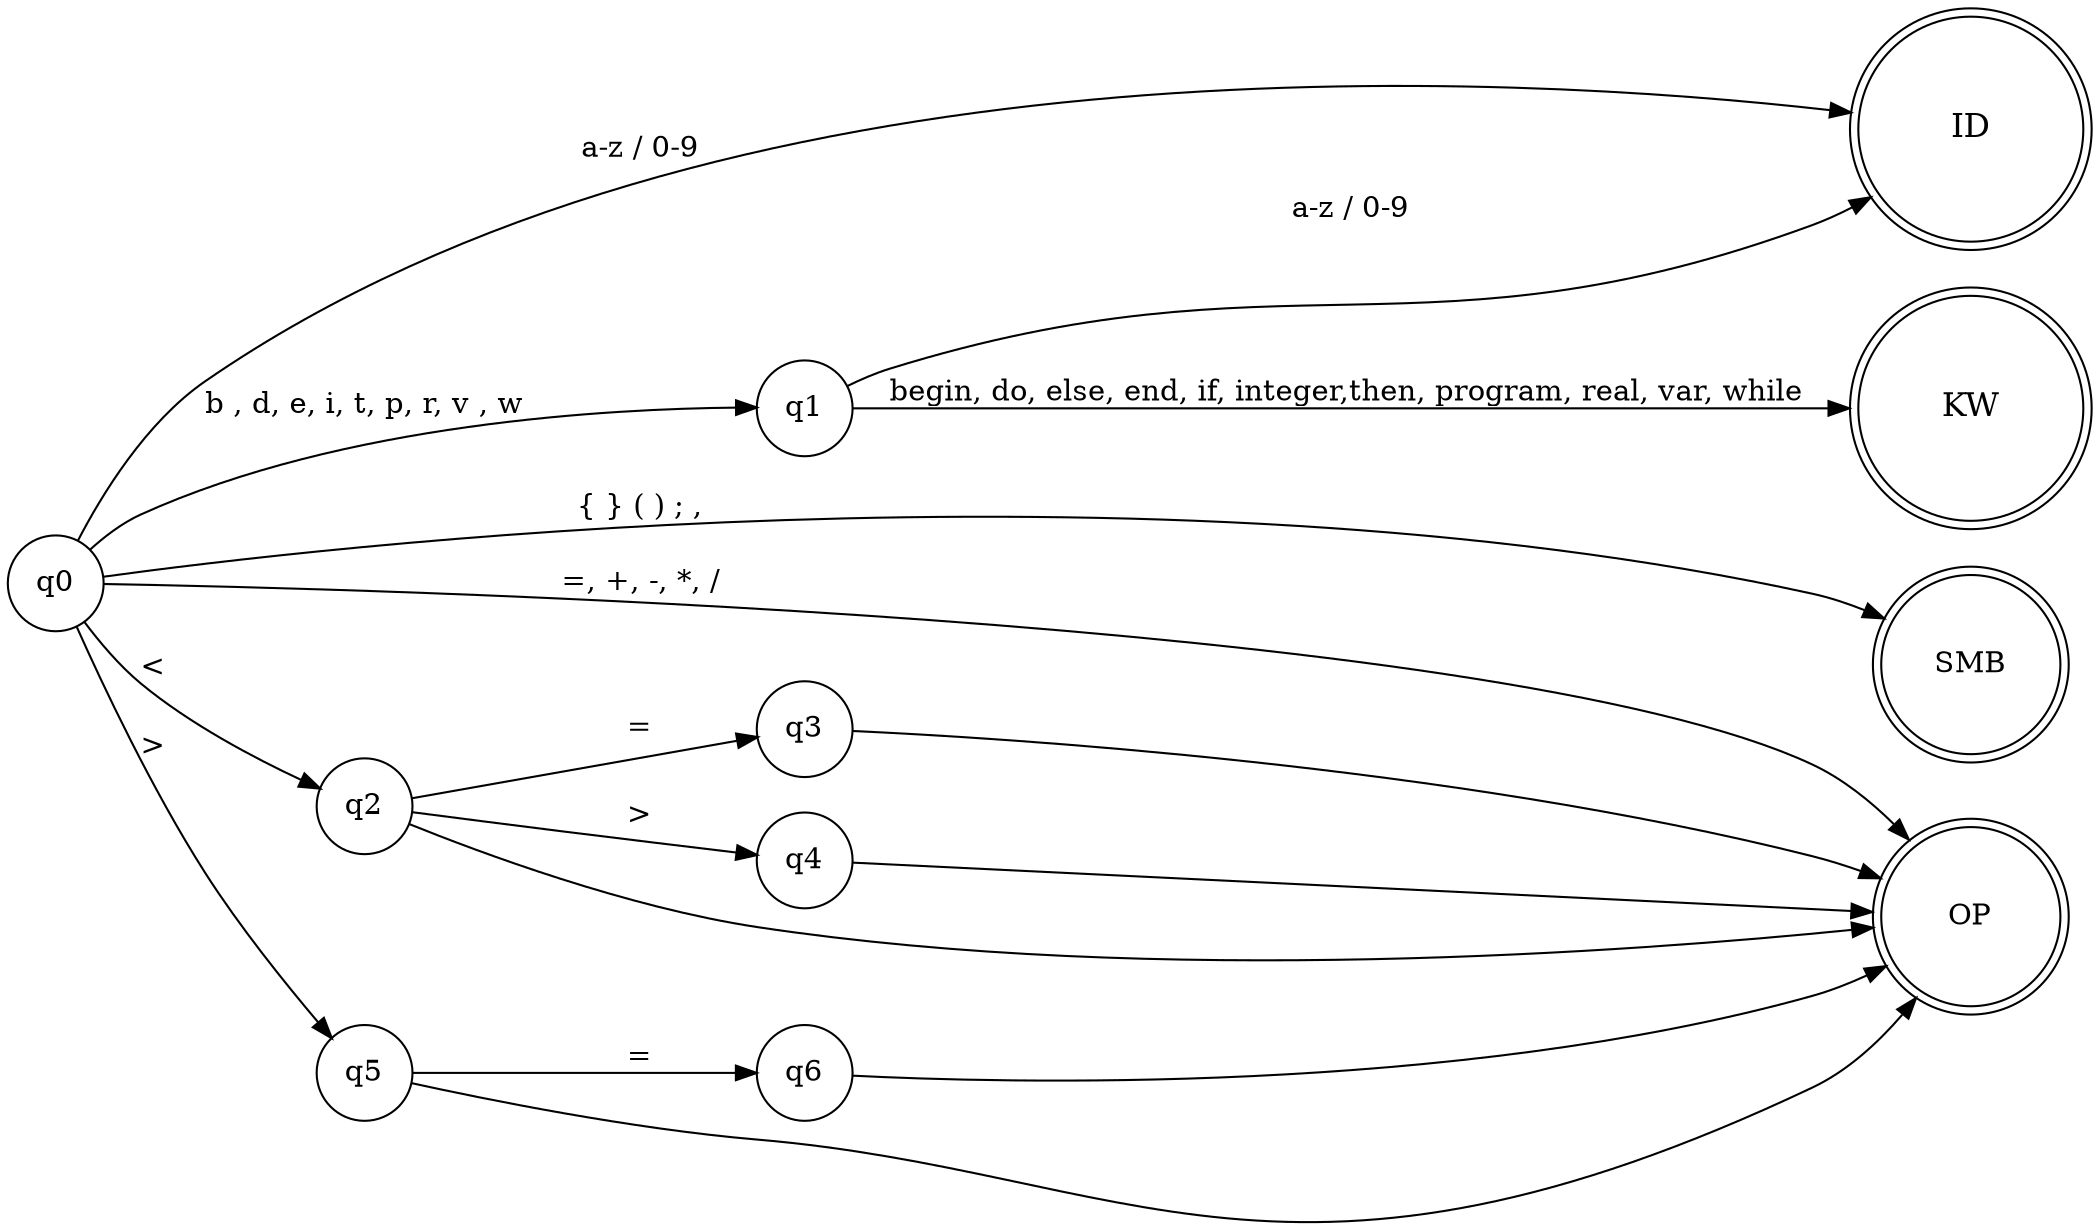 
digraph MicroPascalAFD {
    rankdir=LR;
    node [shape=circle];

    // Estado inicial
    q0 [label="q0"];

    // Estados finais maiores
    qid [label="ID", shape=doublecircle, width=1.5, height=1.5, fontsize=16];
    qkw [label="KW", shape=doublecircle, width=1.5, height=1.5, fontsize=16];
    qop [label="OP", shape=doublecircle, width=1.2, height=1.2, fontsize=14];
    qsmb [label="SMB", shape=doublecircle, width=1.2, height=1.2, fontsize=14];

    { rank = same; qid; qkw; qop; qsmb; }  // todos no mesmo nível horizontal

    // Identificadores
    q0 -> qid [label="a-z / 0-9"];


    // Palavras-chave (só exemplo com 'program')
    q0 -> q1 [label="b , d, e, i, t, p, r, v , w"];
    q1 ->  qkw [label="begin, do, else, end, if, integer,then, program, real, var, while "];
    q1 -> qid [label="a-z / 0-9"];

    // Operadores
    q0 -> qop [label="=, +, -, *, /"];
    q0 -> q2 [label="<"];
    q0 -> q5 [label=">"];

    q2 -> q3 [label="="];
    q2 -> q4 [label=">"];
    q2 -> qop [label=""];

    q5 -> q6 [label="="];
    q5 -> qop [label=""];
    

    q3 -> qop [label=""];
    q4 -> qop [label=""];
    q6 -> qop [label=""];
    
    // Símbolos
    q0 -> qsmb [label="{ } ( ) ; ,"];
}


//


digraph MicroPascal_SimplifiedAFD {
    rankdir=LR;
    node [shape=circle];

    // Estados
    q0 [label="q0", shape=doublecircle, style="filled", fillcolor="lightblue"];
    q_id_prefix [label="ID", shape=doublecircle, style="filled", fillcolor="lightgreen"];
    q_num_int [label="INT", shape=doublecircle, style="filled", fillcolor="lightyellow"];
    q_num_real [label="REAL", shape=doublecircle, style="filled", fillcolor="lightyellow"];
    q_op [label="OP", shape=doublecircle, style="filled", fillcolor="salmon"];
    q_smb [label="SMB", shape=doublecircle, style="filled", fillcolor="gray"];

    // Estados Intermediários
    q_dot [label="q_dot"];
    q_assign [label="q_assign"];
    q_lt [label="q_lt"];
    q_gt [label="q_gt"];

    // Estados para Palavras-chave específicas (ex: program, if)
    subgraph cluster_keywords {
        label = "Palavras-Chave (KW)";
        style=filled;
        color=lightgrey;
        node [shape=circle, style="filled", fillcolor="lightgreen"];
        
        q_p [label="p"];
        q_pro [label="pr"];
        q_prog [label="pro"];
        q_progr [label="prog"];
        q_progra [label="progr"];
        q_program [label="progra"];
        
        q_if [label="i"];
        q_if_final [label="if", shape=doublecircle, style="filled", fillcolor="lightgreen"];
        
        q_begin_b [label="b"];
        q_begin_be [label="be"];
        q_begin_beg [label="beg"];
        q_begin_begi [label="begi"];
        q_begin_begin [label="begin", shape=doublecircle, style="filled", fillcolor="lightgreen"];
    }

    // Identificadores e Palavras-chave
    q0 -> q_id_prefix [label="outras letras (a-z)"];
    q_id_prefix -> q_id_prefix [label="a-z, 0-9"];

    // Transições de q0 para Palavras-chave
    q0 -> q_if [label="i"];
    q_if -> q_if_final [label="f"];
    q_if_final -> q_id_prefix [label="a-z, 0-9"];
    
    q0 -> q_p [label="p"];
    q_p -> q_pro [label="r"];
    q_pro -> q_prog [label="o"];
    q_prog -> q_progr [label="g"];
    q_progr -> q_progra [label="r"];
    q_progra -> q_program [label="a"];
    q_program -> q_id_prefix [label="m"]; // O "m" completa a palavra, mas precisa de um estado final

    // O mesmo padrão se aplica a todas as palavras-chave
    // Ex: begin
    q0 -> q_begin_b [label="b"];
    q_begin_b -> q_begin_be [label="e"];
    q_begin_be -> q_begin_beg [label="g"];
    q_begin_beg -> q_begin_begi [label="i"];
    q_begin_begi -> q_begin_begin [label="n"];
    q_begin_begin -> q_id_prefix [label="a-z, 0-9"];
    
    // Números
    q0 -> q_num_int [label="0-9"];
    q_num_int -> q_num_int [label="0-9"];
    q_num_int -> q_dot [label="."];
    q_dot -> q_num_real [label="0-9"];
    q_num_real -> q_num_real [label="0-9"];

    // Operadores
    q0 -> q_op [label="+, -, *, /"];
    q0 -> q_assign [label=":"];
    q_assign -> q_op [label="="];
    q0 -> q_lt [label="<"];
    q_lt -> q_op [label="="];
    q_lt -> q_op [label=">"];
    q0 -> q_gt [label=">"];
    q_gt -> q_op [label="="];
    q_op -> q_op [label=" "];

    // Símbolos
    q0 -> q_smb [label=";, (, ), {, }"];
}